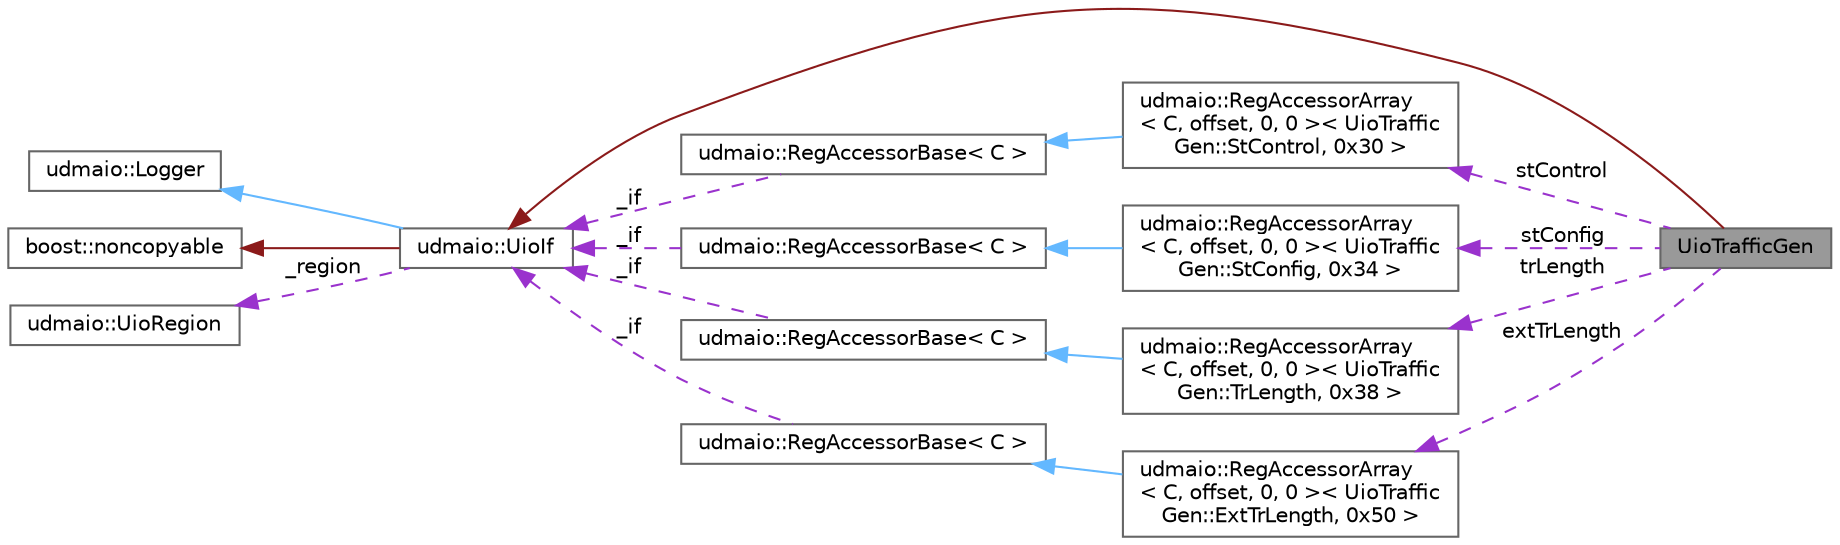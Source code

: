 digraph "UioTrafficGen"
{
 // INTERACTIVE_SVG=YES
 // LATEX_PDF_SIZE
  bgcolor="transparent";
  edge [fontname=Helvetica,fontsize=10,labelfontname=Helvetica,labelfontsize=10];
  node [fontname=Helvetica,fontsize=10,shape=box,height=0.2,width=0.4];
  rankdir="LR";
  Node1 [label="UioTrafficGen",height=0.2,width=0.4,color="gray40", fillcolor="grey60", style="filled", fontcolor="black",tooltip="Interface to LFSR core of the demo application."];
  Node2 -> Node1 [dir="back",color="firebrick4",style="solid"];
  Node2 [label="udmaio::UioIf",height=0.2,width=0.4,color="gray40", fillcolor="white", style="filled",URL="$classudmaio_1_1_uio_if.html",tooltip="Base class for UIO interfaces."];
  Node3 -> Node2 [dir="back",color="steelblue1",style="solid"];
  Node3 [label="udmaio::Logger",height=0.2,width=0.4,color="gray40", fillcolor="white", style="filled",URL="$structudmaio_1_1_logger.html",tooltip=" "];
  Node4 -> Node2 [dir="back",color="firebrick4",style="solid"];
  Node4 [label="boost::noncopyable",height=0.2,width=0.4,color="gray40", fillcolor="white", style="filled",tooltip=" "];
  Node5 -> Node2 [dir="back",color="darkorchid3",style="dashed",label=" _region" ];
  Node5 [label="udmaio::UioRegion",height=0.2,width=0.4,color="gray40", fillcolor="white", style="filled",URL="$structudmaio_1_1_uio_region.html",tooltip="General-purpose struct to define a memory area."];
  Node6 -> Node1 [dir="back",color="darkorchid3",style="dashed",label=" stControl" ];
  Node6 [label="udmaio::RegAccessorArray\l\< C, offset, 0, 0 \>\< UioTraffic\lGen::StControl, 0x30 \>",height=0.2,width=0.4,color="gray40", fillcolor="white", style="filled",URL="$classudmaio_1_1_reg_accessor_array_3_01_c_00_01offset_00_010_00_010_01_4.html",tooltip=" "];
  Node7 -> Node6 [dir="back",color="steelblue1",style="solid"];
  Node7 [label="udmaio::RegAccessorBase\< C \>",height=0.2,width=0.4,color="gray40", fillcolor="white", style="filled",URL="$classudmaio_1_1_reg_accessor_base.html",tooltip="Base class implementing register access. Only used by subclasses, not used directly."];
  Node2 -> Node7 [dir="back",color="darkorchid3",style="dashed",label=" _if" ];
  Node8 -> Node1 [dir="back",color="darkorchid3",style="dashed",label=" stConfig" ];
  Node8 [label="udmaio::RegAccessorArray\l\< C, offset, 0, 0 \>\< UioTraffic\lGen::StConfig, 0x34 \>",height=0.2,width=0.4,color="gray40", fillcolor="white", style="filled",URL="$classudmaio_1_1_reg_accessor_array_3_01_c_00_01offset_00_010_00_010_01_4.html",tooltip=" "];
  Node9 -> Node8 [dir="back",color="steelblue1",style="solid"];
  Node9 [label="udmaio::RegAccessorBase\< C \>",height=0.2,width=0.4,color="gray40", fillcolor="white", style="filled",URL="$classudmaio_1_1_reg_accessor_base.html",tooltip="Base class implementing register access. Only used by subclasses, not used directly."];
  Node2 -> Node9 [dir="back",color="darkorchid3",style="dashed",label=" _if" ];
  Node10 -> Node1 [dir="back",color="darkorchid3",style="dashed",label=" trLength" ];
  Node10 [label="udmaio::RegAccessorArray\l\< C, offset, 0, 0 \>\< UioTraffic\lGen::TrLength, 0x38 \>",height=0.2,width=0.4,color="gray40", fillcolor="white", style="filled",URL="$classudmaio_1_1_reg_accessor_array_3_01_c_00_01offset_00_010_00_010_01_4.html",tooltip=" "];
  Node11 -> Node10 [dir="back",color="steelblue1",style="solid"];
  Node11 [label="udmaio::RegAccessorBase\< C \>",height=0.2,width=0.4,color="gray40", fillcolor="white", style="filled",URL="$classudmaio_1_1_reg_accessor_base.html",tooltip="Base class implementing register access. Only used by subclasses, not used directly."];
  Node2 -> Node11 [dir="back",color="darkorchid3",style="dashed",label=" _if" ];
  Node12 -> Node1 [dir="back",color="darkorchid3",style="dashed",label=" extTrLength" ];
  Node12 [label="udmaio::RegAccessorArray\l\< C, offset, 0, 0 \>\< UioTraffic\lGen::ExtTrLength, 0x50 \>",height=0.2,width=0.4,color="gray40", fillcolor="white", style="filled",URL="$classudmaio_1_1_reg_accessor_array_3_01_c_00_01offset_00_010_00_010_01_4.html",tooltip=" "];
  Node13 -> Node12 [dir="back",color="steelblue1",style="solid"];
  Node13 [label="udmaio::RegAccessorBase\< C \>",height=0.2,width=0.4,color="gray40", fillcolor="white", style="filled",URL="$classudmaio_1_1_reg_accessor_base.html",tooltip="Base class implementing register access. Only used by subclasses, not used directly."];
  Node2 -> Node13 [dir="back",color="darkorchid3",style="dashed",label=" _if" ];
}
